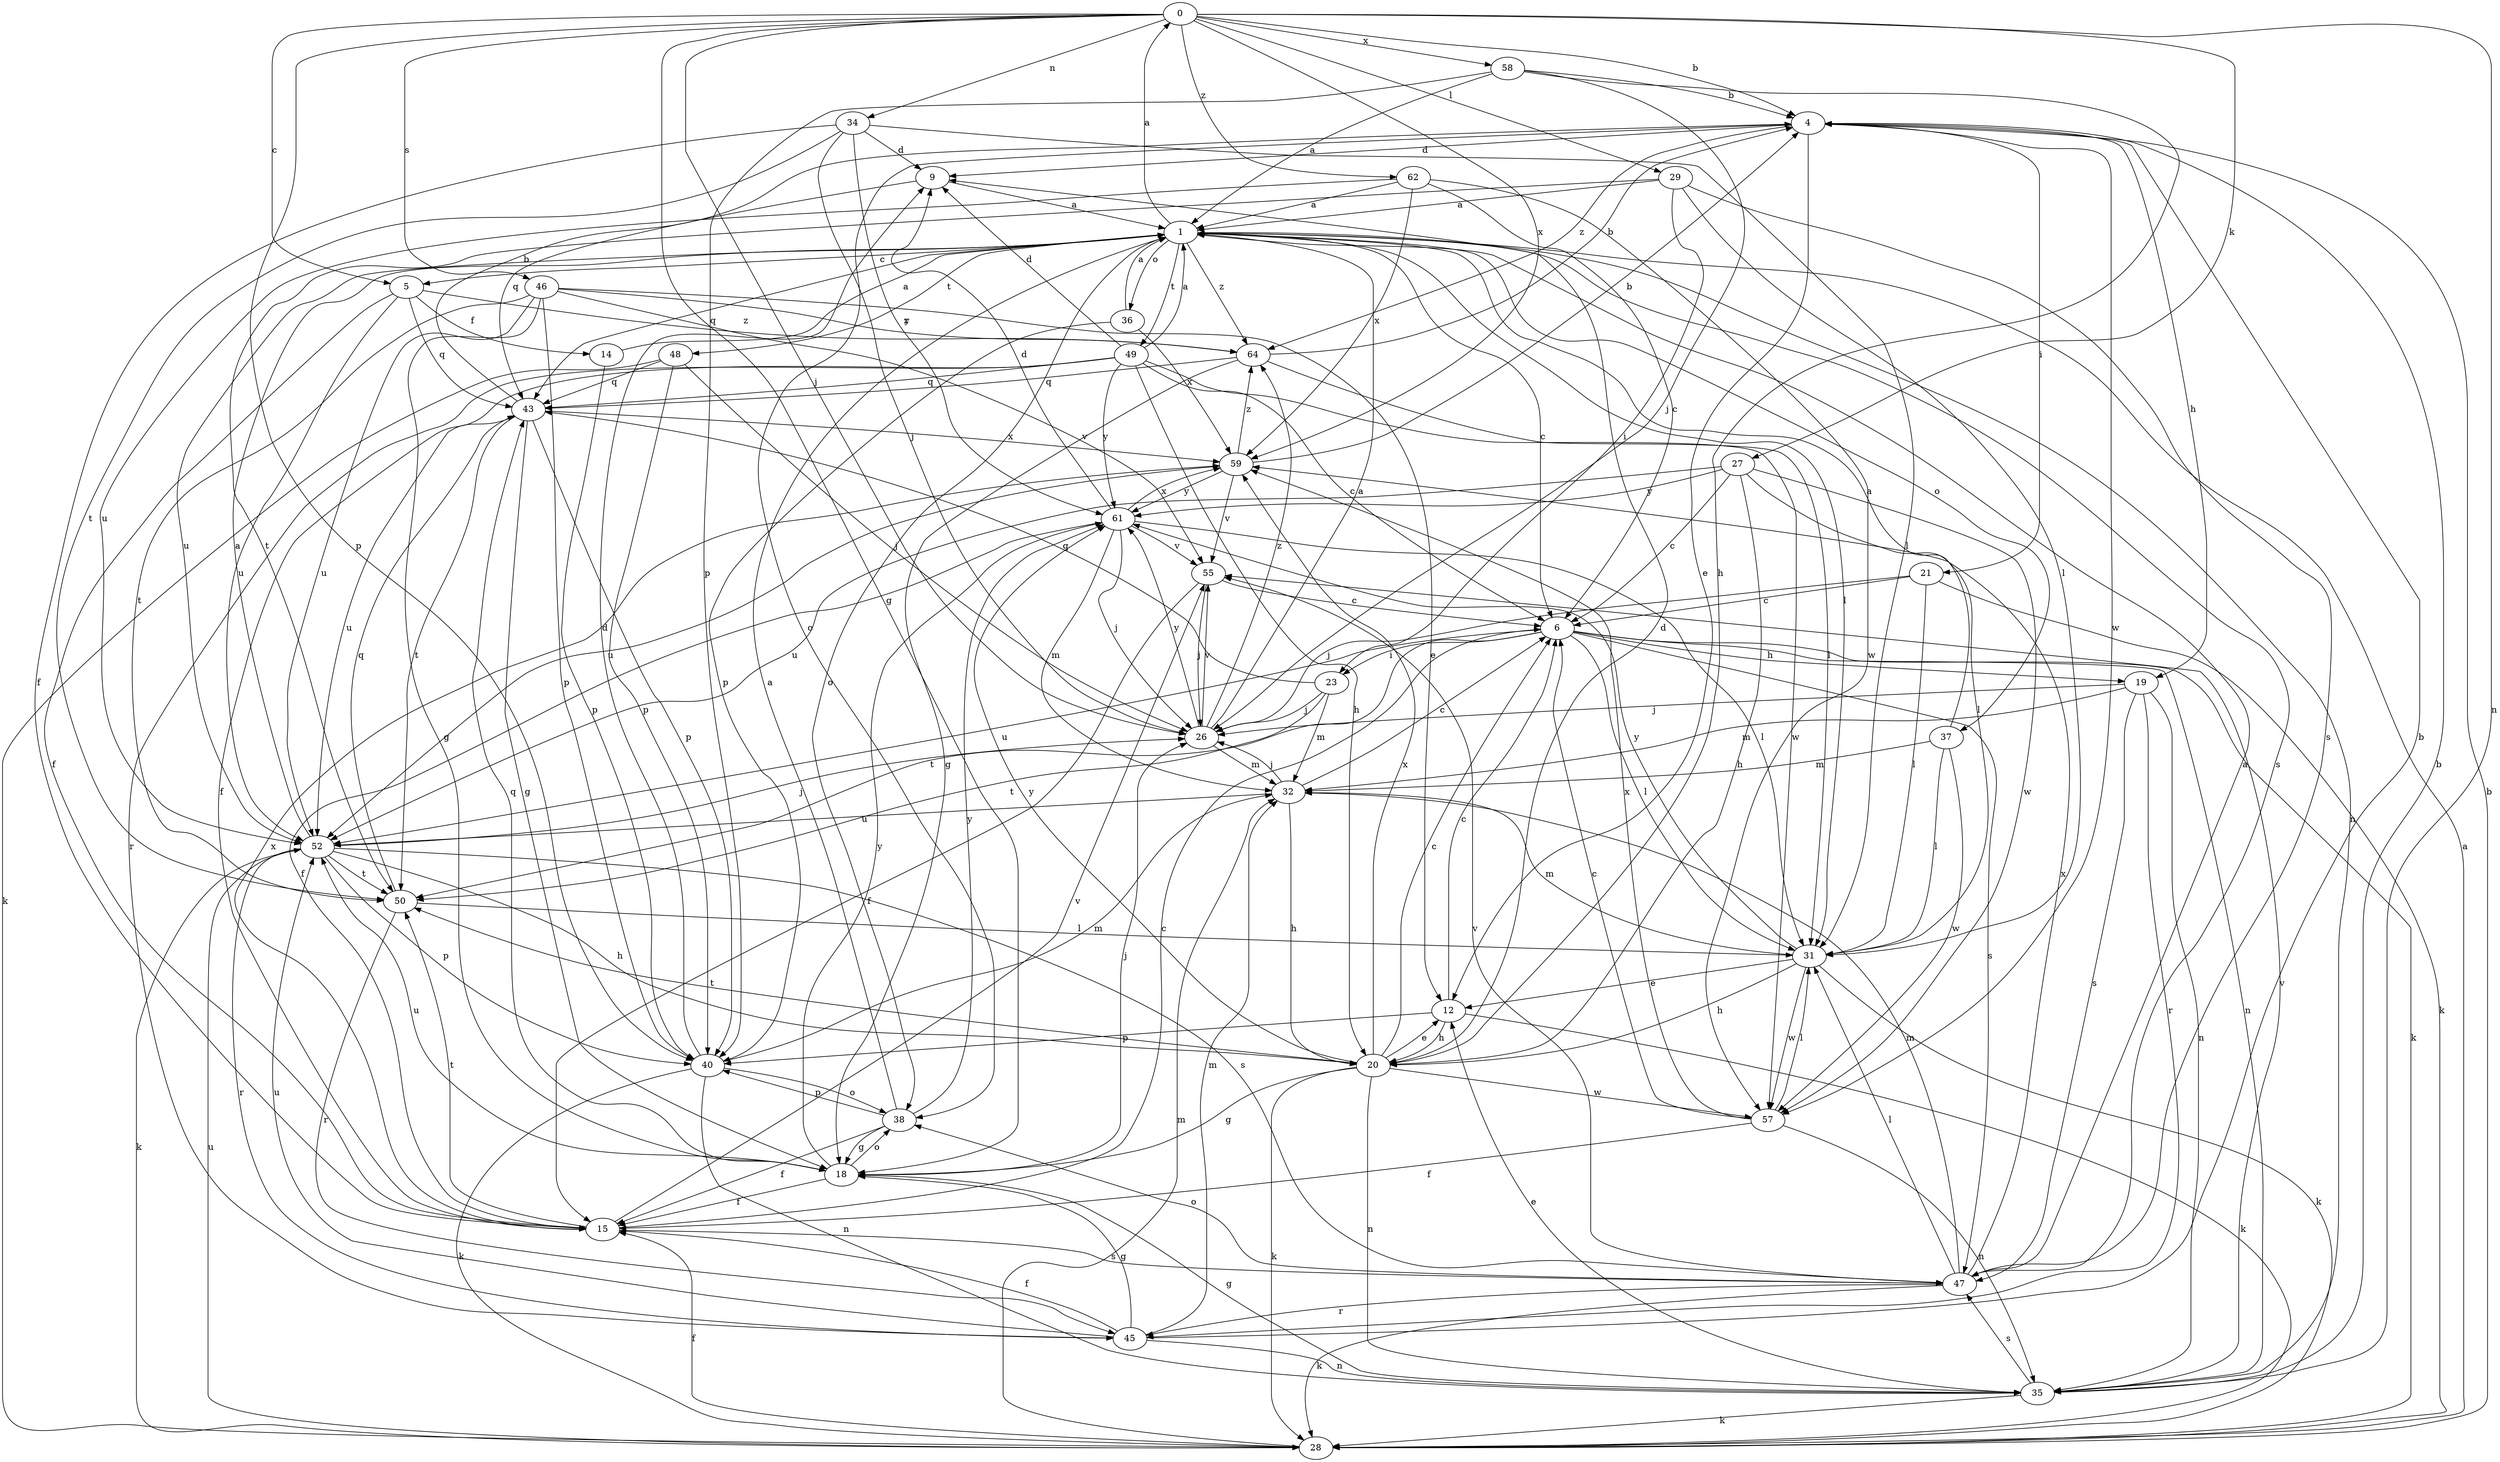 strict digraph  {
0;
1;
4;
5;
6;
9;
12;
14;
15;
18;
19;
20;
21;
23;
26;
27;
28;
29;
31;
32;
34;
35;
36;
37;
38;
40;
43;
45;
46;
47;
48;
49;
50;
52;
55;
57;
58;
59;
61;
62;
64;
0 -> 4  [label=b];
0 -> 5  [label=c];
0 -> 18  [label=g];
0 -> 26  [label=j];
0 -> 27  [label=k];
0 -> 29  [label=l];
0 -> 34  [label=n];
0 -> 35  [label=n];
0 -> 40  [label=p];
0 -> 46  [label=s];
0 -> 58  [label=x];
0 -> 59  [label=x];
0 -> 62  [label=z];
1 -> 0  [label=a];
1 -> 5  [label=c];
1 -> 6  [label=c];
1 -> 31  [label=l];
1 -> 35  [label=n];
1 -> 36  [label=o];
1 -> 37  [label=o];
1 -> 38  [label=o];
1 -> 43  [label=q];
1 -> 47  [label=s];
1 -> 48  [label=t];
1 -> 49  [label=t];
1 -> 52  [label=u];
1 -> 64  [label=z];
4 -> 9  [label=d];
4 -> 12  [label=e];
4 -> 19  [label=h];
4 -> 21  [label=i];
4 -> 38  [label=o];
4 -> 57  [label=w];
4 -> 64  [label=z];
5 -> 14  [label=f];
5 -> 15  [label=f];
5 -> 43  [label=q];
5 -> 52  [label=u];
5 -> 64  [label=z];
6 -> 19  [label=h];
6 -> 23  [label=i];
6 -> 28  [label=k];
6 -> 31  [label=l];
6 -> 35  [label=n];
6 -> 47  [label=s];
6 -> 50  [label=t];
6 -> 52  [label=u];
9 -> 1  [label=a];
9 -> 43  [label=q];
12 -> 6  [label=c];
12 -> 20  [label=h];
12 -> 28  [label=k];
12 -> 40  [label=p];
14 -> 1  [label=a];
14 -> 40  [label=p];
15 -> 6  [label=c];
15 -> 47  [label=s];
15 -> 50  [label=t];
15 -> 55  [label=v];
15 -> 59  [label=x];
18 -> 15  [label=f];
18 -> 26  [label=j];
18 -> 38  [label=o];
18 -> 43  [label=q];
18 -> 52  [label=u];
18 -> 61  [label=y];
19 -> 26  [label=j];
19 -> 32  [label=m];
19 -> 35  [label=n];
19 -> 45  [label=r];
19 -> 47  [label=s];
20 -> 6  [label=c];
20 -> 9  [label=d];
20 -> 12  [label=e];
20 -> 18  [label=g];
20 -> 28  [label=k];
20 -> 35  [label=n];
20 -> 50  [label=t];
20 -> 57  [label=w];
20 -> 59  [label=x];
20 -> 61  [label=y];
21 -> 6  [label=c];
21 -> 26  [label=j];
21 -> 28  [label=k];
21 -> 31  [label=l];
23 -> 26  [label=j];
23 -> 32  [label=m];
23 -> 43  [label=q];
23 -> 50  [label=t];
26 -> 1  [label=a];
26 -> 32  [label=m];
26 -> 55  [label=v];
26 -> 61  [label=y];
26 -> 64  [label=z];
27 -> 6  [label=c];
27 -> 20  [label=h];
27 -> 31  [label=l];
27 -> 52  [label=u];
27 -> 57  [label=w];
27 -> 61  [label=y];
28 -> 1  [label=a];
28 -> 4  [label=b];
28 -> 15  [label=f];
28 -> 32  [label=m];
28 -> 52  [label=u];
29 -> 1  [label=a];
29 -> 23  [label=i];
29 -> 31  [label=l];
29 -> 47  [label=s];
29 -> 50  [label=t];
31 -> 12  [label=e];
31 -> 20  [label=h];
31 -> 28  [label=k];
31 -> 32  [label=m];
31 -> 57  [label=w];
31 -> 61  [label=y];
32 -> 6  [label=c];
32 -> 20  [label=h];
32 -> 26  [label=j];
32 -> 52  [label=u];
34 -> 9  [label=d];
34 -> 15  [label=f];
34 -> 26  [label=j];
34 -> 31  [label=l];
34 -> 50  [label=t];
34 -> 61  [label=y];
35 -> 4  [label=b];
35 -> 12  [label=e];
35 -> 18  [label=g];
35 -> 28  [label=k];
35 -> 47  [label=s];
35 -> 55  [label=v];
36 -> 1  [label=a];
36 -> 40  [label=p];
36 -> 59  [label=x];
37 -> 1  [label=a];
37 -> 31  [label=l];
37 -> 32  [label=m];
37 -> 57  [label=w];
38 -> 1  [label=a];
38 -> 15  [label=f];
38 -> 18  [label=g];
38 -> 40  [label=p];
38 -> 61  [label=y];
40 -> 9  [label=d];
40 -> 28  [label=k];
40 -> 32  [label=m];
40 -> 35  [label=n];
40 -> 38  [label=o];
43 -> 4  [label=b];
43 -> 18  [label=g];
43 -> 40  [label=p];
43 -> 50  [label=t];
43 -> 52  [label=u];
43 -> 59  [label=x];
45 -> 4  [label=b];
45 -> 15  [label=f];
45 -> 18  [label=g];
45 -> 32  [label=m];
45 -> 35  [label=n];
45 -> 52  [label=u];
46 -> 12  [label=e];
46 -> 18  [label=g];
46 -> 40  [label=p];
46 -> 50  [label=t];
46 -> 52  [label=u];
46 -> 55  [label=v];
46 -> 64  [label=z];
47 -> 1  [label=a];
47 -> 28  [label=k];
47 -> 31  [label=l];
47 -> 32  [label=m];
47 -> 38  [label=o];
47 -> 45  [label=r];
47 -> 55  [label=v];
47 -> 59  [label=x];
48 -> 26  [label=j];
48 -> 28  [label=k];
48 -> 40  [label=p];
48 -> 43  [label=q];
49 -> 1  [label=a];
49 -> 6  [label=c];
49 -> 9  [label=d];
49 -> 15  [label=f];
49 -> 20  [label=h];
49 -> 43  [label=q];
49 -> 45  [label=r];
49 -> 57  [label=w];
49 -> 61  [label=y];
50 -> 31  [label=l];
50 -> 43  [label=q];
50 -> 45  [label=r];
52 -> 1  [label=a];
52 -> 20  [label=h];
52 -> 26  [label=j];
52 -> 28  [label=k];
52 -> 40  [label=p];
52 -> 45  [label=r];
52 -> 47  [label=s];
52 -> 50  [label=t];
55 -> 6  [label=c];
55 -> 15  [label=f];
55 -> 26  [label=j];
57 -> 6  [label=c];
57 -> 15  [label=f];
57 -> 31  [label=l];
57 -> 35  [label=n];
57 -> 59  [label=x];
58 -> 1  [label=a];
58 -> 4  [label=b];
58 -> 20  [label=h];
58 -> 26  [label=j];
58 -> 40  [label=p];
59 -> 4  [label=b];
59 -> 52  [label=u];
59 -> 55  [label=v];
59 -> 61  [label=y];
59 -> 64  [label=z];
61 -> 9  [label=d];
61 -> 15  [label=f];
61 -> 26  [label=j];
61 -> 31  [label=l];
61 -> 32  [label=m];
61 -> 55  [label=v];
61 -> 59  [label=x];
62 -> 1  [label=a];
62 -> 6  [label=c];
62 -> 52  [label=u];
62 -> 57  [label=w];
62 -> 59  [label=x];
64 -> 4  [label=b];
64 -> 18  [label=g];
64 -> 31  [label=l];
64 -> 43  [label=q];
}
